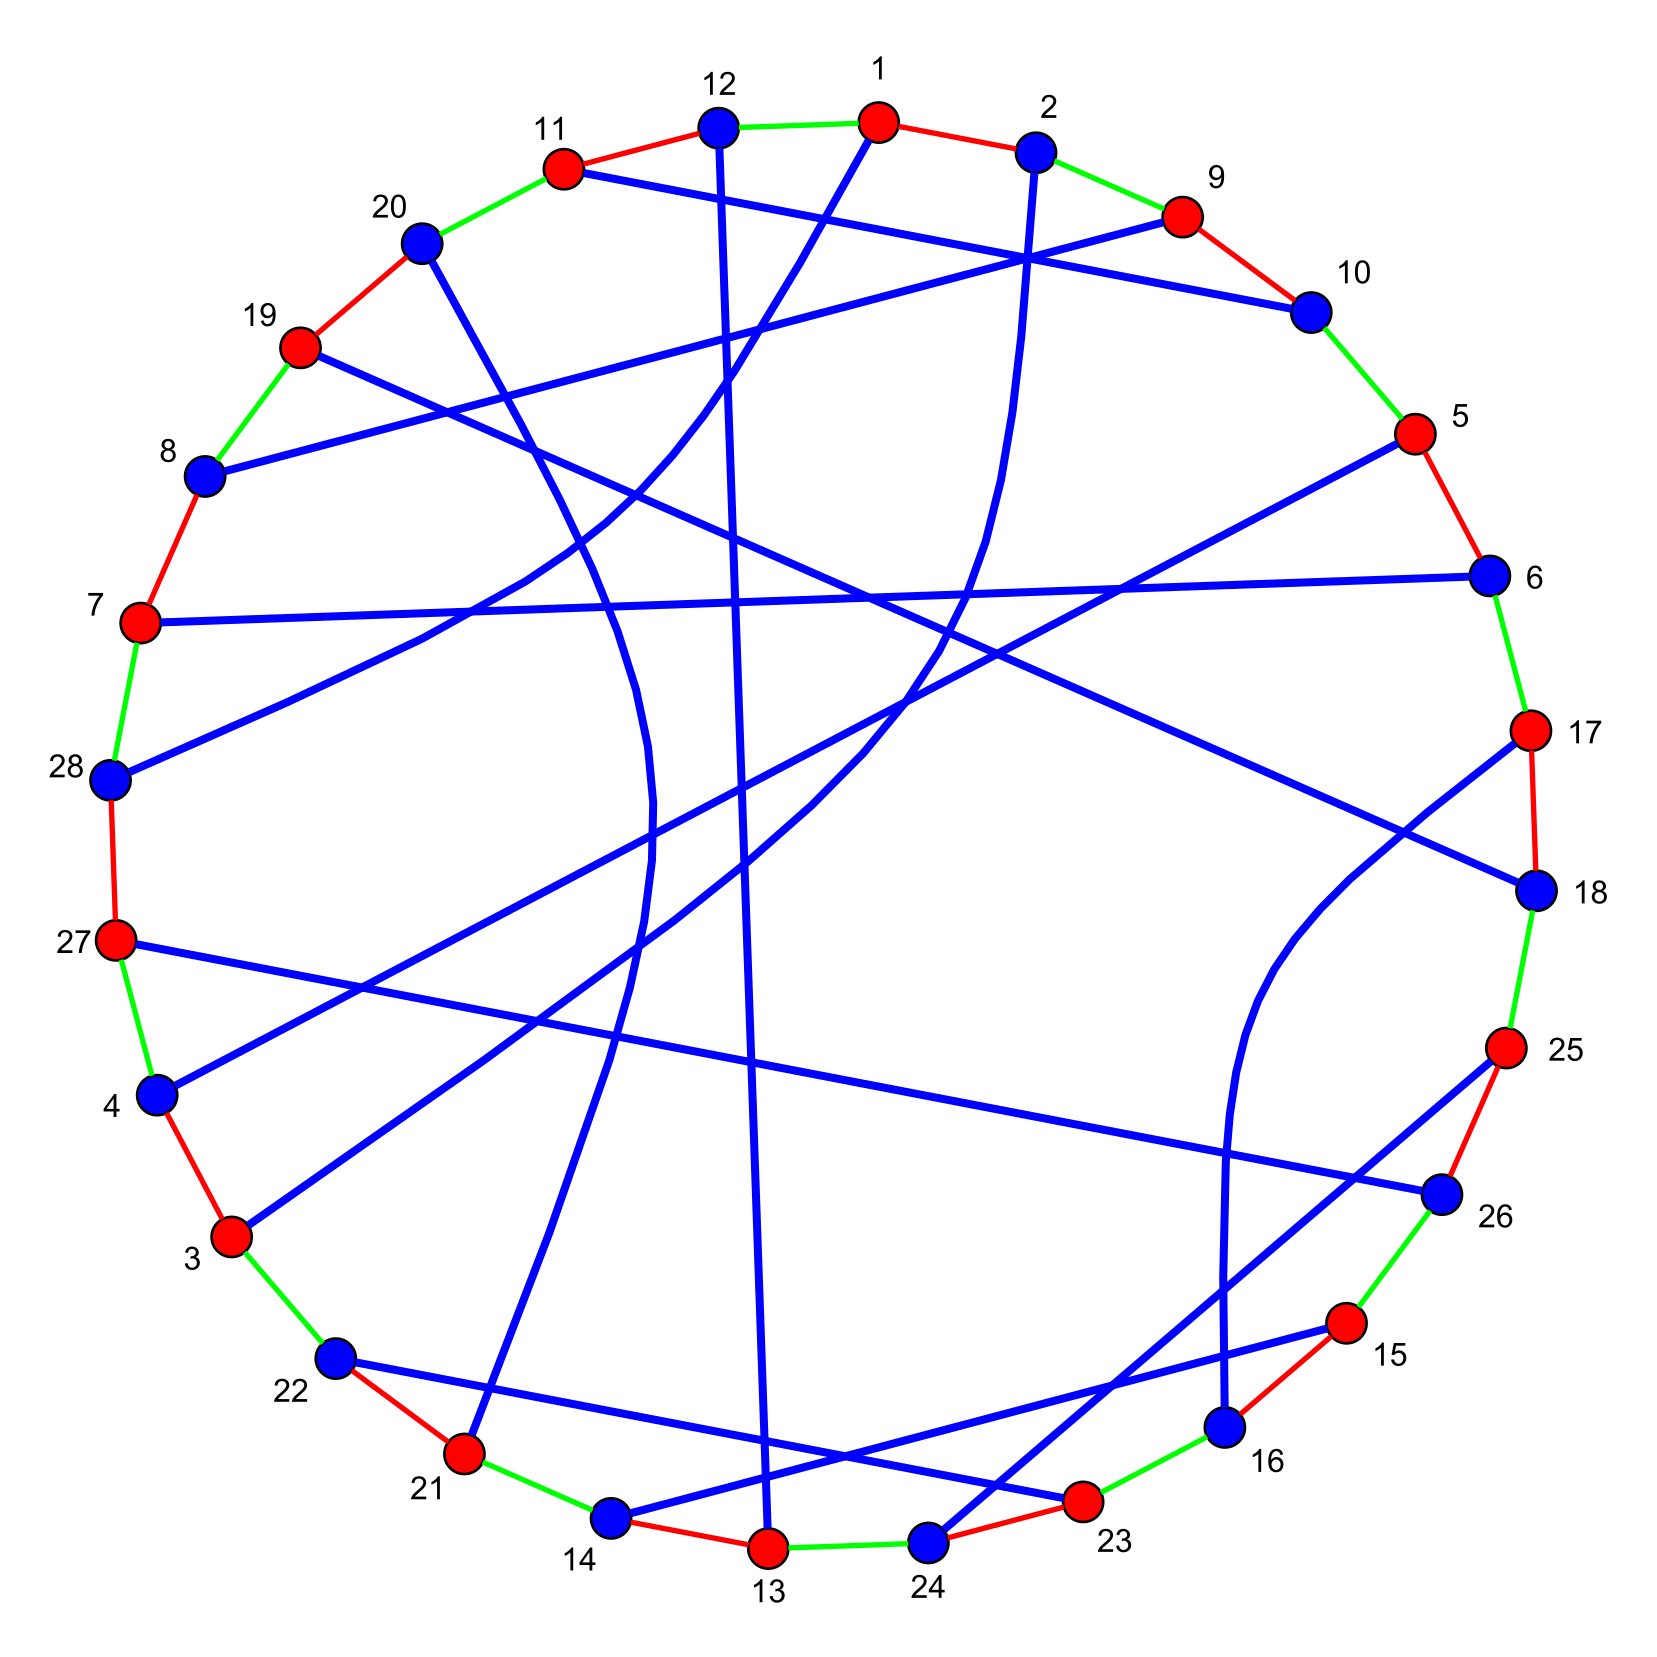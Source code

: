 <?xml version="1.0"?>
<!DOCTYPE ipe SYSTEM "ipe.dtd">
<ipe version="70000" creator="pdftoipe 2011/05/17">
<ipestyle>
<layout paper="596 842" frame="596 842" origin="0 0"/>
</ipestyle>
<!-- Page: 1 1 -->
<page>
<path fill="1 1 1" fillrule="wind">
1.11022e-015 719 m
595.998 719 l
595.998 123.002 l
1.11022e-015 123.002 l
1.11022e-015 719 l
h
</path>
<path fill="1 0 0" fillrule="wind">
323.37 675.07 m
323.37 671.082 320.135 667.849 316.149 667.849 c
312.162 667.849 308.927 671.082 308.927 675.07 c
308.927 679.059 312.162 682.292 316.149 682.292 c
320.135 682.292 323.37 679.059 323.37 675.07 c
h
</path>
<path fill="0 0 0" fillrule="wind">
317.237 690.608 m
316.235 690.608 l
316.235 697.077 l
315.975 696.846 315.657 696.613 315.263 696.377 c
314.868 696.142 314.512 695.969 314.204 695.858 c
314.204 696.836 l
314.762 697.107 315.253 697.43 315.686 697.807 c
316.11 698.183 316.408 698.551 316.591 698.912 c
317.237 698.912 l
317.237 690.608 l
h
</path>
<path stroke="0 0 0" pen="0.96284">
323.37 675.07 m
323.37 671.082 320.135 667.849 316.149 667.849 c
312.162 667.849 308.927 671.082 308.927 675.07 c
308.927 679.059 312.162 682.292 316.149 682.292 c
320.135 682.292 323.37 679.059 323.37 675.07 c
h
</path>
<path fill="0 0 1" fillrule="wind">
379.985 664.212 m
379.985 660.223 376.75 656.99 372.764 656.99 c
368.777 656.99 365.542 660.223 365.542 664.212 c
365.542 668.2 368.777 671.433 372.764 671.433 c
376.75 671.433 379.985 668.2 379.985 664.212 c
h
</path>
<path fill="0 0 0" fillrule="wind">
380.071 677.743 m
380.071 676.765 l
374.593 676.765 l
374.593 677.006 374.631 677.242 374.718 677.473 c
374.853 677.843 375.084 678.209 375.382 678.57 c
375.691 678.931 376.133 679.348 376.721 679.82 c
377.616 680.562 378.232 681.148 378.541 681.58 c
378.858 682.011 379.022 682.417 379.022 682.798 c
379.022 683.199 378.878 683.538 378.579 683.814 c
378.29 684.09 377.915 684.228 377.453 684.228 c
376.961 684.228 376.576 684.082 376.278 683.791 c
375.989 683.5 375.835 683.094 375.825 682.573 c
374.795 682.678 l
374.862 683.46 375.132 684.054 375.594 684.461 c
376.066 684.867 376.692 685.07 377.481 685.07 c
378.281 685.07 378.906 684.849 379.369 684.408 c
379.831 683.967 380.052 683.42 380.052 682.768 c
380.052 682.437 379.985 682.114 379.85 681.798 c
379.715 681.482 379.494 681.146 379.176 680.79 c
378.858 680.434 378.338 679.95 377.616 679.338 c
377.01 678.826 376.615 678.478 376.442 678.292 c
376.259 678.107 376.124 677.924 376.008 677.743 c
380.071 677.743 l
h
</path>
<path stroke="0 0 0" pen="0.96284">
379.985 664.212 m
379.985 660.223 376.75 656.99 372.764 656.99 c
368.777 656.99 365.542 660.223 365.542 664.212 c
365.542 668.2 368.777 671.433 372.764 671.433 c
376.75 671.433 379.985 668.2 379.985 664.212 c
h
</path>
<path fill="1 0 0" fillrule="wind">
90.4193 273.898 m
90.4193 269.912 87.1871 266.677 83.198 266.677 c
79.21 266.677 75.9767 269.912 75.9767 273.898 c
75.9767 277.894 79.21 281.12 83.198 281.12 c
87.1871 281.12 90.4193 277.894 90.4193 273.898 c
h
</path>
<path fill="0 0 0" fillrule="wind">
66.3262 264.328 m
67.3497 264.462 l
67.4604 263.885 67.6559 263.471 67.9361 263.22 c
68.2172 262.96 68.5581 262.835 68.9596 262.835 c
69.441 262.835 69.8473 262.999 70.1776 263.326 c
70.5088 263.663 70.6744 264.077 70.6744 264.568 c
70.6744 265.021 70.5213 265.406 70.2161 265.714 c
69.9099 266.022 69.5209 266.176 69.0501 266.176 c
68.8594 266.176 68.6187 266.138 68.3279 266.051 c
68.4483 266.956 l
68.5176 266.947 68.5735 266.937 68.6129 266.937 c
69.0443 266.937 69.4333 267.053 69.7789 267.284 c
70.1256 267.505 70.2979 267.852 70.2979 268.323 c
70.2979 268.699 70.1727 269.007 69.9224 269.248 c
69.6711 269.498 69.3457 269.623 68.9442 269.623 c
68.5532 269.623 68.2249 269.498 67.9592 269.248 c
67.6934 268.988 67.5249 268.622 67.4546 268.131 c
66.4321 268.314 l
66.5525 268.978 66.8327 269.508 67.2746 269.883 c
67.7156 270.259 68.2625 270.451 68.9143 270.451 c
69.3659 270.451 69.7818 270.345 70.1631 270.153 c
70.5444 269.96 70.8352 269.691 71.0354 269.363 c
71.2357 269.036 71.3368 268.68 71.3368 268.295 c
71.3368 267.948 71.2415 267.621 71.0509 267.322 c
70.8602 267.033 70.5791 266.793 70.2084 266.629 c
70.6898 266.513 71.0653 266.282 71.3368 265.926 c
71.6074 265.57 71.7422 265.117 71.7422 264.578 c
71.7422 263.856 71.4793 263.249 70.9526 262.749 c
70.426 262.238 69.7616 261.988 68.9596 261.988 c
68.2374 261.988 67.6357 262.209 67.1542 262.643 c
66.6728 263.086 66.3965 263.644 66.3262 264.328 c
h
</path>
<path stroke="0 0 0" pen="0.96284">
90.4193 273.898 m
90.4193 269.912 87.1871 266.677 83.198 266.677 c
79.21 266.677 75.9767 269.912 75.9767 273.898 c
75.9767 277.894 79.21 281.12 83.198 281.12 c
87.1871 281.12 90.4193 277.894 90.4193 273.898 c
h
</path>
<path fill="0 0 1" fillrule="wind">
63.6091 324.938 m
63.6091 320.952 60.3758 317.717 56.3878 317.717 c
52.3997 317.717 49.1665 320.952 49.1665 324.938 c
49.1665 328.925 52.3997 332.16 56.3878 332.16 c
60.3758 332.16 63.6091 328.925 63.6091 324.938 c
h
</path>
<path fill="0 0 0" fillrule="wind">
40.6944 317.091 m
40.6944 319.075 l
37.1146 319.075 l
37.1146 320.009 l
40.8899 325.362 l
41.7179 325.362 l
41.7179 320.009 l
42.831 320.009 l
42.831 319.075 l
41.7179 319.075 l
41.7179 317.091 l
40.6944 317.091 l
h
40.6944 320.009 m
40.6944 323.725 l
38.1073 320.009 l
40.6944 320.009 l
h
</path>
<path stroke="0 0 0" pen="0.96284">
63.6091 324.938 m
63.6091 320.952 60.3758 317.717 56.3878 317.717 c
52.3997 317.717 49.1665 320.952 49.1665 324.938 c
49.1665 328.925 52.3997 332.16 56.3878 332.16 c
60.3758 332.16 63.6091 328.925 63.6091 324.938 c
h
</path>
<path fill="1 0 0" fillrule="wind">
516.564 562.885 m
516.564 558.899 513.329 555.664 509.342 555.664 c
505.356 555.664 502.121 558.899 502.121 562.885 c
502.121 566.871 505.356 570.106 509.342 570.106 c
513.329 570.106 516.564 566.871 516.564 562.885 c
h
</path>
<path fill="0 0 0" fillrule="wind">
522.822 567.738 m
523.891 567.824 l
523.968 567.305 524.151 566.91 524.44 566.65 c
524.729 566.39 525.075 566.265 525.48 566.265 c
525.961 566.265 526.375 566.448 526.722 566.823 c
527.059 567.189 527.232 567.68 527.232 568.277 c
527.232 568.864 527.068 569.317 526.741 569.654 c
526.414 569.991 525.99 570.155 525.451 570.155 c
525.133 570.155 524.844 570.087 524.574 569.933 c
524.305 569.779 524.103 569.596 523.949 569.365 c
523.005 569.481 l
523.795 573.727 l
527.925 573.727 l
527.925 572.764 l
524.613 572.764 l
524.18 570.54 l
524.671 570.886 525.181 571.06 525.72 571.06 c
526.442 571.06 527.059 570.809 527.55 570.309 c
528.05 569.808 528.301 569.163 528.301 568.373 c
528.301 567.622 528.079 566.977 527.646 566.428 c
527.116 565.764 526.394 565.437 525.48 565.437 c
524.729 565.437 524.122 565.648 523.641 566.062 c
523.169 566.486 522.89 567.045 522.822 567.738 c
h
</path>
<path stroke="0 0 0" pen="0.96284">
516.564 562.885 m
516.564 558.899 513.329 555.664 509.342 555.664 c
505.356 555.664 502.121 558.899 502.121 562.885 c
502.121 566.871 505.356 570.106 509.342 570.106 c
513.329 570.106 516.564 566.871 516.564 562.885 c
h
</path>
<path fill="0 0 1" fillrule="wind">
543.369 511.855 m
543.369 507.868 540.144 504.633 536.148 504.633 c
532.162 504.633 528.927 507.868 528.927 511.855 c
528.927 515.841 532.162 519.076 536.148 519.076 c
540.144 519.076 543.369 515.841 543.369 511.855 c
h
</path>
<path fill="0 0 0" fillrule="wind">
554.894 513.559 m
553.893 513.482 l
553.797 513.886 553.672 514.175 553.517 514.358 c
553.229 514.647 552.892 514.791 552.487 514.791 c
552.169 514.791 551.881 514.705 551.63 514.522 c
551.322 514.281 551.072 513.934 550.889 513.491 c
550.706 513.039 550.6 512.413 550.59 511.585 c
550.831 511.961 551.13 512.23 551.486 512.413 c
551.842 512.596 552.218 512.683 552.612 512.683 c
553.286 512.683 553.854 512.432 554.336 511.932 c
554.808 511.431 555.048 510.786 555.048 510.006 c
555.048 509.486 554.933 509.005 554.711 508.552 c
554.48 508.109 554.172 507.763 553.787 507.531 c
553.392 507.3 552.949 507.175 552.458 507.175 c
551.611 507.175 550.918 507.493 550.388 508.109 c
549.849 508.735 549.589 509.756 549.589 511.181 c
549.589 512.789 549.878 513.944 550.475 514.666 c
550.985 515.302 551.678 515.619 552.555 515.619 c
553.2 515.619 553.739 515.436 554.153 515.07 c
554.567 514.705 554.817 514.194 554.894 513.559 c
h
550.764 509.987 m
550.764 509.64 550.831 509.303 550.976 508.995 c
551.12 508.677 551.332 508.427 551.592 508.263 c
551.861 508.09 552.141 508.003 552.449 508.003 c
552.863 508.003 553.229 508.177 553.546 508.523 c
553.854 508.87 554.009 509.342 554.009 509.929 c
554.009 510.507 553.854 510.95 553.546 511.287 c
553.248 511.614 552.863 511.778 552.401 511.778 c
551.938 511.778 551.553 511.614 551.236 511.287 c
550.918 510.95 550.764 510.526 550.764 509.987 c
h
</path>
<path stroke="0 0 0" pen="0.96284">
543.369 511.855 m
543.369 507.868 540.144 504.633 536.148 504.633 c
532.162 504.633 528.927 507.868 528.927 511.855 c
528.927 515.841 532.162 519.076 536.148 519.076 c
540.144 519.076 543.369 515.841 543.369 511.855 c
h
</path>
<path fill="1 0 0" fillrule="wind">
57.6741 494.889 m
57.6741 490.903 54.4409 487.668 50.4528 487.668 c
46.4647 487.668 43.2315 490.903 43.2315 494.889 c
43.2315 498.876 46.4647 502.111 50.4528 502.111 c
54.4409 502.111 57.6741 498.876 57.6741 494.889 c
h
</path>
<path fill="0 0 0" fillrule="wind">
31.5705 504.768 m
31.5705 505.741 l
36.9259 505.741 l
36.9259 504.941 l
36.405 504.383 35.886 503.642 35.3692 502.708 c
34.8527 501.783 34.454 500.83 34.1731 499.848 c
33.9625 499.155 33.8322 498.394 33.782 497.576 c
32.7289 497.576 l
32.7389 498.23 32.8668 499.01 33.1125 499.935 c
33.3583 500.859 33.7093 501.745 34.1656 502.602 c
34.622 503.449 35.1109 504.171 35.6328 504.768 c
31.5705 504.768 l
h
</path>
<path stroke="0 0 0" pen="0.96284">
57.6741 494.889 m
57.6741 490.903 54.4409 487.668 50.4528 487.668 c
46.4647 487.668 43.2315 490.903 43.2315 494.889 c
43.2315 498.876 46.4647 502.111 50.4528 502.111 c
54.4409 502.111 57.6741 498.876 57.6741 494.889 c
h
</path>
<path fill="0 0 1" fillrule="wind">
80.8593 547.672 m
80.8593 543.686 77.6261 540.451 73.638 540.451 c
69.6499 540.451 66.4167 543.686 66.4167 547.672 c
66.4167 551.658 69.6499 554.894 73.638 554.894 c
77.6261 554.894 80.8593 551.658 80.8593 547.672 c
h
</path>
<path fill="0 0 0" fillrule="wind">
59.2147 557.416 m
58.7939 557.57 58.48 557.801 58.2749 558.081 c
58.0689 558.369 57.9659 558.706 57.9659 559.101 c
57.9659 559.698 58.1844 560.208 58.6206 560.622 c
59.0568 561.027 59.6316 561.239 60.3431 561.239 c
61.0652 561.239 61.6468 561.027 62.0887 560.603 c
62.5297 560.18 62.7502 559.669 62.7502 559.072 c
62.7502 558.687 62.6501 558.36 62.4498 558.071 c
62.2486 557.792 61.9433 557.57 61.5322 557.416 c
62.0435 557.253 62.4296 556.983 62.6905 556.617 c
62.9505 556.242 63.0814 555.808 63.0814 555.288 c
63.0814 554.595 62.833 553.998 62.3362 553.517 c
61.8403 553.035 61.1808 552.795 60.3585 552.795 c
59.5459 552.795 58.8892 553.035 58.3876 553.517 c
57.8859 553.998 57.6356 554.605 57.6356 555.327 c
57.6356 555.866 57.7733 556.319 58.0487 556.675 c
58.325 557.041 58.713 557.281 59.2147 557.416 c
h
59.0048 559.14 m
59.0048 558.755 59.1319 558.427 59.388 558.177 c
59.6441 557.926 59.9724 557.801 60.373 557.801 c
60.7648 557.801 61.0855 557.926 61.3358 558.177 c
61.5871 558.418 61.7123 558.726 61.7123 559.082 c
61.7123 559.457 61.5823 559.766 61.3214 560.025 c
61.0604 560.276 60.7398 560.411 60.3585 560.411 c
59.9676 560.411 59.6441 560.285 59.388 560.035 c
59.1319 559.785 59.0048 559.486 59.0048 559.14 c
h
58.688 555.327 m
58.688 555.028 58.7563 554.749 58.8911 554.48 c
59.0269 554.21 59.2301 553.998 59.5006 553.844 c
59.7712 553.7 60.062 553.623 60.373 553.623 c
60.8544 553.623 61.253 553.777 61.5698 554.085 c
61.8856 554.403 62.0435 554.797 62.0435 555.279 c
62.0435 555.77 61.8827 556.174 61.5621 556.492 c
61.2405 556.819 60.8351 556.973 60.3431 556.973 c
59.8617 556.973 59.466 556.819 59.155 556.501 c
58.844 556.184 58.688 555.799 58.688 555.327 c
h
</path>
<path stroke="0 0 0" pen="0.96284">
80.8593 547.672 m
80.8593 543.686 77.6261 540.451 73.638 540.451 c
69.6499 540.451 66.4167 543.686 66.4167 547.672 c
66.4167 551.658 69.6499 554.894 73.638 554.894 c
77.6261 554.894 80.8593 551.658 80.8593 547.672 c
h
</path>
<path fill="1 0 0" fillrule="wind">
432.768 641.026 m
432.768 637.038 429.533 633.805 425.546 633.805 c
421.56 633.805 418.325 637.038 418.325 641.026 c
418.325 645.015 421.56 648.248 425.546 648.248 c
429.533 648.248 432.768 645.015 432.768 641.026 c
h
</path>
<path fill="0 0 0" fillrule="wind">
435.223 653.435 m
436.195 653.526 l
436.282 653.065 436.436 652.732 436.677 652.526 c
436.908 652.32 437.206 652.217 437.572 652.217 c
437.88 652.217 438.15 652.29 438.391 652.435 c
438.622 652.58 438.814 652.771 438.968 653.007 c
439.122 653.243 439.248 653.563 439.344 653.97 c
439.44 654.376 439.498 654.79 439.498 655.211 c
439.498 655.261 439.498 655.331 439.498 655.422 c
439.296 655.101 439.017 654.837 438.67 654.632 c
438.314 654.426 437.938 654.323 437.524 654.323 c
436.831 654.323 436.253 654.572 435.781 655.068 c
435.31 655.564 435.069 656.219 435.069 657.032 c
435.069 657.874 435.319 658.551 435.82 659.062 c
436.311 659.574 436.927 659.83 437.678 659.83 c
438.208 659.83 438.699 659.684 439.142 659.393 c
439.585 659.103 439.922 658.689 440.153 658.152 c
440.384 657.616 440.499 656.841 440.499 655.828 c
440.499 654.775 440.393 653.935 440.162 653.308 c
439.941 652.682 439.594 652.205 439.142 651.878 c
438.689 651.553 438.16 651.389 437.553 651.389 c
436.898 651.389 436.369 651.568 435.955 651.924 c
435.55 652.28 435.3 652.784 435.223 653.435 c
h
439.373 657.091 m
439.373 657.674 439.219 658.135 438.911 658.476 c
438.612 658.817 438.237 658.987 437.794 658.987 c
437.341 658.987 436.946 658.804 436.609 658.438 c
436.282 658.072 436.109 657.593 436.109 657.002 c
436.109 656.48 436.272 656.053 436.59 655.722 c
436.908 655.392 437.303 655.226 437.765 655.226 c
438.237 655.226 438.622 655.392 438.92 655.722 c
439.219 656.053 439.373 656.51 439.373 657.091 c
h
</path>
<path stroke="0 0 0" pen="0.96284">
432.768 641.026 m
432.768 637.038 429.533 633.805 425.546 633.805 c
421.56 633.805 418.325 637.038 418.325 641.026 c
418.325 645.015 421.56 648.248 425.546 648.248 c
429.533 648.248 432.768 645.015 432.768 641.026 c
h
</path>
<path fill="0 0 1" fillrule="wind">
479.071 606.678 m
479.071 602.69 475.836 599.457 471.849 599.457 c
467.863 599.457 464.628 602.69 464.628 606.678 c
464.628 610.666 467.863 613.899 471.849 613.899 c
475.836 613.899 479.071 610.666 479.071 606.678 c
h
</path>
<path fill="0 0 0" fillrule="wind">
484.973 617.214 m
483.972 617.214 l
483.972 623.684 l
483.721 623.453 483.394 623.22 482.999 622.984 c
482.604 622.748 482.248 622.575 481.94 622.465 c
481.94 623.443 l
482.498 623.714 482.989 624.037 483.423 624.413 c
483.846 624.789 484.145 625.158 484.328 625.519 c
484.973 625.519 l
484.973 617.214 l
h
487.582 621.291 m
487.582 622.274 487.678 623.064 487.881 623.661 c
488.083 624.258 488.381 624.717 488.776 625.037 c
489.171 625.358 489.672 625.519 490.278 625.519 c
490.711 625.519 491.106 625.428 491.443 625.248 c
491.78 625.067 492.059 624.809 492.271 624.473 c
492.493 624.137 492.666 623.729 492.791 623.247 c
492.907 622.766 492.964 622.113 492.964 621.291 c
492.964 620.319 492.868 619.536 492.676 618.945 c
492.483 618.352 492.185 617.894 491.79 617.568 c
491.395 617.242 490.885 617.079 490.278 617.079 c
489.479 617.079 488.853 617.365 488.391 617.936 c
487.852 618.618 487.582 619.737 487.582 621.291 c
h
488.622 621.291 m
488.622 619.937 488.776 619.035 489.103 618.583 c
489.421 618.132 489.816 617.907 490.278 617.907 c
490.75 617.907 491.135 618.132 491.453 618.583 c
491.771 619.035 491.925 619.937 491.925 621.291 c
491.925 622.655 491.771 623.56 491.453 624.007 c
491.135 624.453 490.74 624.676 490.259 624.676 c
489.797 624.676 489.431 624.481 489.142 624.09 c
488.795 623.588 488.622 622.655 488.622 621.291 c
h
</path>
<path stroke="0 0 0" pen="0.96284">
479.071 606.678 m
479.071 602.69 475.836 599.457 471.849 599.457 c
467.863 599.457 464.628 602.69 464.628 606.678 c
464.628 610.666 467.863 613.899 471.849 613.899 c
475.836 613.899 479.071 610.666 479.071 606.678 c
h
</path>
<path fill="1 0 0" fillrule="wind">
210.034 658.277 m
210.034 654.288 206.799 651.055 202.813 651.055 c
198.826 651.055 195.591 654.288 195.591 658.277 c
195.591 662.266 198.826 665.498 202.813 665.498 c
206.799 665.498 210.034 662.266 210.034 658.277 c
h
</path>
<path fill="0 0 0" fillrule="wind">
195.707 668.877 m
194.696 668.877 l
194.696 675.347 l
194.446 675.117 194.128 674.883 193.733 674.648 c
193.338 674.412 192.982 674.239 192.674 674.129 c
192.674 675.106 l
193.232 675.377 193.723 675.7 194.147 676.077 c
194.58 676.453 194.879 676.821 195.062 677.182 c
195.707 677.182 l
195.707 668.877 l
h
202.139 668.877 m
201.128 668.877 l
201.128 675.347 l
200.877 675.117 200.55 674.883 200.155 674.648 c
199.76 674.412 199.404 674.239 199.096 674.129 c
199.096 675.106 l
199.655 675.377 200.155 675.7 200.579 676.077 c
201.002 676.453 201.311 676.821 201.484 677.182 c
202.139 677.182 l
202.139 668.877 l
h
</path>
<path stroke="0 0 0" pen="0.96284">
210.034 658.277 m
210.034 654.288 206.799 651.055 202.813 651.055 c
198.826 651.055 195.591 654.288 195.591 658.277 c
195.591 662.266 198.826 665.498 202.813 665.498 c
206.799 665.498 210.034 662.266 210.034 658.277 c
h
</path>
<path fill="0 0 1" fillrule="wind">
265.753 673.059 m
265.753 669.071 262.518 665.838 258.532 665.838 c
254.546 665.838 251.311 669.071 251.311 673.059 c
251.311 677.047 254.546 680.28 258.532 680.28 c
262.518 680.28 265.753 677.047 265.753 673.059 c
h
</path>
<path fill="0 0 0" fillrule="wind">
256.414 685.047 m
255.403 685.047 l
255.403 691.517 l
255.153 691.286 254.825 691.053 254.43 690.817 c
254.036 690.581 253.679 690.408 253.371 690.298 c
253.371 691.276 l
253.93 691.547 254.43 691.87 254.854 692.246 c
255.278 692.622 255.586 692.991 255.769 693.352 c
256.414 693.352 l
256.414 685.047 l
h
264.357 686.025 m
264.357 685.047 l
258.879 685.047 l
258.879 685.288 258.917 685.524 259.004 685.755 c
259.139 686.126 259.36 686.492 259.668 686.853 c
259.976 687.214 260.419 687.63 261.007 688.102 c
261.902 688.844 262.518 689.43 262.826 689.862 c
263.144 690.293 263.308 690.699 263.308 691.08 c
263.308 691.481 263.154 691.82 262.865 692.096 c
262.576 692.372 262.201 692.509 261.738 692.509 c
261.247 692.509 260.853 692.364 260.564 692.073 c
260.275 691.782 260.121 691.376 260.111 690.855 c
259.081 690.96 l
259.148 691.742 259.418 692.336 259.88 692.743 c
260.352 693.149 260.978 693.352 261.767 693.352 c
262.557 693.352 263.192 693.131 263.654 692.69 c
264.107 692.249 264.338 691.702 264.338 691.05 c
264.338 690.719 264.271 690.396 264.136 690.08 c
264.001 689.764 263.78 689.428 263.462 689.072 c
263.144 688.716 262.624 688.232 261.902 687.62 c
261.296 687.109 260.901 686.76 260.727 686.574 c
260.545 686.389 260.41 686.206 260.294 686.025 c
264.357 686.025 l
h
</path>
<path stroke="0 0 0" pen="0.96284">
265.753 673.059 m
265.753 669.071 262.518 665.838 258.532 665.838 c
254.546 665.838 251.311 669.071 251.311 673.059 c
251.311 677.047 254.546 680.28 258.532 680.28 c
262.518 680.28 265.753 677.047 265.753 673.059 c
h
</path>
<path fill="1 0 0" fillrule="wind">
283.614 161.718 m
283.614 157.732 280.379 154.497 276.393 154.497 c
272.407 154.497 269.172 157.732 269.172 161.718 c
269.172 165.704 272.407 168.939 276.393 168.939 c
280.379 168.939 283.614 165.704 283.614 161.718 c
h
</path>
<path fill="0 0 0" fillrule="wind">
274.265 142.384 m
273.264 142.384 l
273.264 148.854 l
273.013 148.623 272.686 148.383 272.291 148.151 c
271.896 147.911 271.54 147.747 271.232 147.631 c
271.232 148.614 l
271.79 148.883 272.282 149.201 272.715 149.576 c
273.138 149.952 273.437 150.327 273.62 150.684 c
274.265 150.684 l
274.265 142.384 l
h
276.874 144.56 m
277.895 144.695 l
278.01 144.127 278.203 143.713 278.482 143.453 c
278.761 143.202 279.108 143.077 279.503 143.077 c
279.984 143.077 280.389 143.241 280.726 143.568 c
281.053 143.905 281.217 144.31 281.217 144.801 c
281.217 145.263 281.063 145.648 280.764 145.956 c
280.456 146.264 280.071 146.418 279.599 146.418 c
279.407 146.418 279.166 146.37 278.877 146.293 c
278.993 147.198 l
279.06 147.189 279.118 147.179 279.156 147.179 c
279.589 147.179 279.975 147.294 280.321 147.516 c
280.668 147.747 280.841 148.094 280.841 148.565 c
280.841 148.931 280.716 149.249 280.466 149.49 c
280.215 149.74 279.888 149.856 279.493 149.856 c
279.098 149.856 278.771 149.73 278.501 149.48 c
278.242 149.23 278.068 148.864 278.001 148.373 c
276.98 148.546 l
277.096 149.22 277.375 149.75 277.818 150.125 c
278.261 150.501 278.81 150.684 279.464 150.684 c
279.907 150.684 280.331 150.587 280.706 150.395 c
281.092 150.193 281.38 149.933 281.583 149.605 c
281.785 149.268 281.881 148.912 281.881 148.537 c
281.881 148.18 281.785 147.863 281.592 147.564 c
281.409 147.266 281.12 147.035 280.755 146.861 c
281.236 146.755 281.611 146.524 281.881 146.168 c
282.151 145.812 282.285 145.359 282.285 144.82 c
282.285 144.098 282.025 143.482 281.496 142.981 c
280.976 142.48 280.312 142.23 279.503 142.23 c
278.781 142.23 278.184 142.451 277.702 142.885 c
277.221 143.318 276.942 143.876 276.874 144.56 c
h
</path>
<path stroke="0 0 0" pen="0.96284">
283.614 161.718 m
283.614 157.732 280.379 154.497 276.393 154.497 c
272.407 154.497 269.172 157.732 269.172 161.718 c
269.172 165.704 272.407 168.939 276.393 168.939 c
280.379 168.939 283.614 165.704 283.614 161.718 c
h
</path>
<path fill="0 0 1" fillrule="wind">
226.999 172.579 m
226.999 168.593 223.764 165.357 219.778 165.357 c
215.782 165.357 212.557 168.593 212.557 172.579 c
212.557 176.565 215.782 179.8 219.778 179.8 c
223.764 179.8 226.999 176.565 226.999 172.579 c
h
</path>
<path fill="0 0 0" fillrule="wind">
206.154 153.823 m
205.143 153.823 l
205.143 160.283 l
204.892 160.062 204.565 159.821 204.17 159.59 c
203.775 159.349 203.419 159.176 203.111 159.07 c
203.111 160.042 l
203.67 160.322 204.17 160.639 204.594 161.015 c
205.018 161.39 205.326 161.766 205.509 162.122 c
206.154 162.122 l
206.154 153.823 l
h
212.008 153.823 m
212.008 155.806 l
208.426 155.806 l
208.426 156.74 l
212.2 162.093 l
213.028 162.093 l
213.028 156.74 l
214.145 156.74 l
214.145 155.806 l
213.028 155.806 l
213.028 153.823 l
212.008 153.823 l
h
212.008 156.74 m
212.008 160.457 l
209.418 156.74 l
212.008 156.74 l
h
</path>
<path stroke="0 0 0" pen="0.96284">
226.999 172.579 m
226.999 168.593 223.764 165.357 219.778 165.357 c
215.782 165.357 212.557 168.593 212.557 172.579 c
212.557 176.565 215.782 179.8 219.778 179.8 c
223.764 179.8 226.999 176.565 226.999 172.579 c
h
</path>
<path fill="1 0 0" fillrule="wind">
491.771 242.818 m
491.771 238.832 488.545 235.597 484.549 235.597 c
480.563 235.597 477.328 238.832 477.328 242.818 c
477.328 246.804 480.563 250.039 484.549 250.039 c
488.545 250.039 491.771 246.804 491.771 242.818 c
h
</path>
<path fill="0 0 0" fillrule="wind">
497.99 227.566 m
496.979 227.566 l
496.979 234.037 l
496.729 233.806 496.411 233.575 496.017 233.334 c
495.612 233.103 495.266 232.929 494.948 232.814 c
494.948 233.796 l
495.516 234.066 496.007 234.393 496.431 234.769 c
496.864 235.144 497.162 235.51 497.345 235.876 c
497.99 235.876 l
497.99 227.566 l
h
500.6 229.733 m
501.669 229.82 l
501.746 229.3 501.928 228.914 502.217 228.654 c
502.497 228.395 502.843 228.26 503.257 228.26 c
503.739 228.26 504.153 228.443 504.49 228.818 c
504.836 229.184 505 229.675 505 230.272 c
505 230.859 504.846 231.312 504.519 231.649 c
504.191 231.986 503.758 232.159 503.228 232.159 c
502.911 232.159 502.612 232.082 502.352 231.928 c
502.083 231.784 501.871 231.591 501.726 231.36 c
500.773 231.476 l
501.572 235.722 l
505.693 235.722 l
505.693 234.759 l
502.391 234.759 l
501.948 232.535 l
502.439 232.881 502.959 233.055 503.498 233.055 c
504.22 233.055 504.827 232.804 505.327 232.304 c
505.828 231.803 506.069 231.158 506.069 230.368 c
506.069 229.627 505.857 228.972 505.424 228.423 c
504.894 227.759 504.172 227.432 503.257 227.432 c
502.506 227.432 501.89 227.643 501.418 228.067 c
500.937 228.481 500.667 229.04 500.6 229.733 c
h
</path>
<path stroke="0 0 0" pen="0.96284">
491.771 242.818 m
491.771 238.832 488.545 235.597 484.549 235.597 c
480.563 235.597 477.328 238.832 477.328 242.818 c
477.328 246.804 480.563 250.039 484.549 250.039 c
488.545 250.039 491.771 246.804 491.771 242.818 c
h
</path>
<path fill="0 0 1" fillrule="wind">
447.981 205.325 m
447.981 201.339 444.755 198.104 440.759 198.104 c
436.773 198.104 433.538 201.339 433.538 205.325 c
433.538 209.311 436.773 212.546 440.759 212.546 c
444.755 212.546 447.981 209.311 447.981 205.325 c
h
</path>
<path fill="0 0 0" fillrule="wind">
453.825 189.313 m
452.814 189.313 l
452.814 195.783 l
452.564 195.552 452.236 195.321 451.842 195.08 c
451.447 194.849 451.091 194.676 450.782 194.56 c
450.782 195.542 l
451.341 195.812 451.842 196.139 452.265 196.515 c
452.689 196.89 452.997 197.256 453.17 197.613 c
453.825 197.613 l
453.825 189.313 l
h
461.691 195.552 m
460.68 195.485 l
460.594 195.879 460.469 196.168 460.305 196.351 c
460.026 196.64 459.689 196.794 459.284 196.794 c
458.967 196.794 458.678 196.698 458.427 196.515 c
458.119 196.274 457.869 195.937 457.686 195.485 c
457.493 195.042 457.397 194.406 457.388 193.588 c
457.628 193.954 457.927 194.233 458.283 194.416 c
458.639 194.589 459.015 194.685 459.4 194.685 c
460.074 194.685 460.652 194.435 461.123 193.934 c
461.605 193.434 461.845 192.789 461.845 192.009 c
461.845 191.489 461.73 190.998 461.499 190.555 c
461.277 190.112 460.969 189.765 460.575 189.534 c
460.189 189.294 459.746 189.178 459.255 189.178 c
458.398 189.178 457.705 189.486 457.176 190.112 c
456.646 190.728 456.377 191.758 456.377 193.183 c
456.377 194.782 456.675 195.947 457.272 196.669 c
457.782 197.304 458.476 197.613 459.342 197.613 c
459.997 197.613 460.526 197.43 460.95 197.064 c
461.364 196.698 461.614 196.197 461.691 195.552 c
h
457.551 191.99 m
457.551 191.643 457.628 191.306 457.773 190.988 c
457.917 190.67 458.119 190.43 458.389 190.256 c
458.658 190.093 458.938 190.006 459.236 190.006 c
459.66 190.006 460.026 190.179 460.334 190.526 c
460.652 190.873 460.806 191.335 460.806 191.932 c
460.806 192.5 460.652 192.952 460.343 193.28 c
460.035 193.617 459.66 193.78 459.198 193.78 c
458.735 193.78 458.341 193.617 458.033 193.28 c
457.715 192.952 457.551 192.519 457.551 191.99 c
h
</path>
<path stroke="0 0 0" pen="0.96284">
447.981 205.325 m
447.981 201.339 444.755 198.104 440.759 198.104 c
436.773 198.104 433.538 201.339 433.538 205.325 c
433.538 209.311 436.773 212.546 440.759 212.546 c
444.755 212.546 447.981 209.311 447.981 205.325 c
h
</path>
<path fill="1 0 0" fillrule="wind">
558.158 456.125 m
558.158 452.139 554.923 448.904 550.937 448.904 c
546.941 448.904 543.716 452.139 543.716 456.125 c
543.716 460.121 546.941 463.347 550.937 463.347 c
554.923 463.347 558.158 460.121 558.158 456.125 c
h
</path>
<path fill="0 0 0" fillrule="wind">
568.239 451.59 m
567.228 451.59 l
567.228 458.061 l
566.978 457.83 566.651 457.599 566.256 457.358 c
565.861 457.127 565.505 456.953 565.197 456.838 c
565.197 457.82 l
565.755 458.09 566.256 458.417 566.679 458.792 c
567.103 459.168 567.411 459.534 567.585 459.9 c
568.239 459.9 l
568.239 451.59 l
h
570.897 458.783 m
570.897 459.765 l
576.26 459.765 l
576.26 458.966 l
575.73 458.398 575.21 457.656 574.7 456.732 c
574.18 455.798 573.785 454.845 573.506 453.863 c
573.294 453.17 573.159 452.418 573.111 451.59 c
572.062 451.59 l
572.071 452.245 572.197 453.035 572.437 453.949 c
572.688 454.874 573.034 455.76 573.496 456.616 c
573.949 457.473 574.44 458.196 574.96 458.783 c
570.897 458.783 l
h
</path>
<path stroke="0 0 0" pen="0.96284">
558.158 456.125 m
558.158 452.139 554.923 448.904 550.937 448.904 c
546.941 448.904 543.716 452.139 543.716 456.125 c
543.716 460.121 546.941 463.347 550.937 463.347 c
554.923 463.347 558.158 460.121 558.158 456.125 c
h
</path>
<path fill="0 0 1" fillrule="wind">
560.171 398.519 m
560.171 394.533 556.936 391.297 552.949 391.297 c
548.954 391.297 545.728 394.533 545.728 398.519 c
545.728 402.505 548.954 405.74 552.949 405.74 c
556.936 405.74 560.171 402.505 560.171 398.519 c
h
</path>
<path fill="0 0 0" fillrule="wind">
570.252 393.974 m
569.241 393.974 l
569.241 400.444 l
568.99 400.213 568.663 399.982 568.268 399.751 c
567.873 399.51 567.517 399.337 567.209 399.231 c
567.209 400.204 l
567.767 400.473 568.268 400.801 568.692 401.176 c
569.115 401.552 569.424 401.918 569.597 402.283 c
570.252 402.283 l
570.252 393.974 l
h
574.421 398.461 m
573.997 398.625 573.679 398.846 573.477 399.125 c
573.275 399.414 573.169 399.751 573.169 400.146 c
573.169 400.743 573.381 401.253 573.824 401.667 c
574.257 402.072 574.835 402.283 575.547 402.283 c
576.269 402.283 576.847 402.072 577.29 401.648 c
577.733 401.224 577.954 400.714 577.954 400.117 c
577.954 399.732 577.848 399.405 577.646 399.125 c
577.454 398.846 577.146 398.625 576.732 398.461 c
577.242 398.297 577.627 398.037 577.887 397.662 c
578.157 397.296 578.282 396.853 578.282 396.343 c
578.282 395.64 578.031 395.043 577.54 394.561 c
577.04 394.08 576.385 393.839 575.557 393.839 c
574.748 393.839 574.093 394.08 573.593 394.561 c
573.082 395.043 572.832 395.649 572.832 396.372 c
572.832 396.911 572.976 397.363 573.246 397.72 c
573.525 398.085 573.91 398.326 574.421 398.461 c
h
574.209 400.194 m
574.209 399.799 574.334 399.482 574.584 399.231 c
574.844 398.981 575.172 398.856 575.576 398.856 c
575.961 398.856 576.289 398.971 576.539 399.222 c
576.789 399.462 576.914 399.77 576.914 400.127 c
576.914 400.502 576.78 400.81 576.52 401.07 c
576.26 401.33 575.942 401.455 575.557 401.455 c
575.172 401.455 574.844 401.33 574.584 401.08 c
574.334 400.83 574.209 400.531 574.209 400.194 c
h
573.891 396.372 m
573.891 396.083 573.959 395.794 574.093 395.524 c
574.228 395.255 574.43 395.043 574.7 394.898 c
574.97 394.744 575.268 394.667 575.576 394.667 c
576.058 394.667 576.452 394.821 576.77 395.139 c
577.088 395.447 577.242 395.842 577.242 396.323 c
577.242 396.814 577.088 397.219 576.76 397.546 c
576.443 397.864 576.038 398.028 575.547 398.028 c
575.066 398.028 574.671 397.864 574.353 397.546 c
574.045 397.238 573.891 396.843 573.891 396.372 c
h
</path>
<path stroke="0 0 0" pen="0.96284">
560.171 398.519 m
560.171 394.533 556.936 391.297 552.949 391.297 c
548.954 391.297 545.728 394.533 545.728 398.519 c
545.728 402.505 548.954 405.74 552.949 405.74 c
556.936 405.74 560.171 402.505 560.171 398.519 c
h
</path>
<path fill="1 0 0" fillrule="wind">
115.209 593.971 m
115.209 589.979 111.975 586.754 107.987 586.754 c
103.999 586.754 100.766 589.979 100.766 593.971 c
100.766 597.959 103.999 601.193 107.987 601.193 c
111.975 601.193 115.209 597.959 115.209 593.971 c
h
</path>
<path fill="0 0 0" fillrule="wind">
90.9922 601.834 m
89.9841 601.834 l
89.9841 608.302 l
89.7338 608.072 89.4103 607.838 89.0136 607.603 c
88.6179 607.367 88.2645 607.194 87.9535 607.084 c
87.9535 608.062 l
88.5148 608.333 89.0088 608.656 89.4353 609.032 c
89.8609 609.409 90.1652 609.777 90.3452 610.138 c
90.9922 610.138 l
90.9922 601.834 l
h
93.7469 603.744 m
94.7252 603.835 l
94.8051 603.373 94.963 603.039 95.1989 602.834 c
95.4348 602.628 95.7333 602.525 96.0943 602.525 c
96.4053 602.525 96.6778 602.598 96.9137 602.744 c
97.1496 602.889 97.3431 603.08 97.4933 603.316 c
97.6435 603.551 97.7687 603.872 97.8688 604.279 c
97.9699 604.684 98.02 605.098 98.02 605.52 c
98.02 605.57 98.02 605.64 98.02 605.73 c
97.8188 605.409 97.5434 605.146 97.192 604.94 c
96.8415 604.735 96.4602 604.632 96.0491 604.632 c
95.3568 604.632 94.7752 604.88 94.3034 605.376 c
93.8326 605.873 93.5967 606.528 93.5967 607.339 c
93.5967 608.182 93.8451 608.859 94.341 609.371 c
94.8378 609.882 95.4569 610.138 96.1993 610.138 c
96.7308 610.138 97.2199 609.992 97.6666 609.701 c
98.1124 609.411 98.4514 608.997 98.6815 608.46 c
98.9126 607.924 99.0281 607.149 99.0281 606.136 c
99.0281 605.084 98.9145 604.243 98.6892 603.616 c
98.4639 602.989 98.1221 602.513 97.6666 602.187 c
97.2103 601.861 96.6807 601.698 96.0789 601.698 c
95.4271 601.698 94.8956 601.876 94.4845 602.233 c
94.0733 602.588 93.8278 603.092 93.7469 603.744 c
h
97.8996 607.4 m
97.8996 607.982 97.7466 608.443 97.4404 608.784 c
97.1342 609.125 96.7606 609.296 96.3196 609.296 c
95.8681 609.296 95.4743 609.112 95.1392 608.746 c
94.8032 608.38 94.6347 607.902 94.6347 607.31 c
94.6347 606.788 94.7954 606.362 95.1161 606.031 c
95.4367 605.7 95.8286 605.534 96.2898 605.534 c
96.7606 605.534 97.1467 605.7 97.4481 606.031 c
97.7485 606.362 97.8996 606.819 97.8996 607.4 c
h
</path>
<path stroke="0 0 0" pen="0.96284">
115.209 593.971 m
115.209 589.979 111.975 586.754 107.987 586.754 c
103.999 586.754 100.766 589.979 100.766 593.971 c
100.766 597.959 103.999 601.193 107.987 601.193 c
111.975 601.193 115.209 597.959 115.209 593.971 c
h
</path>
<path fill="0 0 1" fillrule="wind">
158.994 631.466 m
158.994 627.478 155.768 624.245 151.772 624.245 c
147.786 624.245 144.551 627.478 144.551 631.466 c
144.551 635.454 147.786 638.688 151.772 638.688 c
155.768 638.688 158.994 635.454 158.994 631.466 c
h
</path>
<path fill="0 0 0" fillrule="wind">
139.438 641.855 m
139.438 640.877 l
133.97 640.877 l
133.97 641.118 134.008 641.354 134.085 641.584 c
134.23 641.955 134.451 642.321 134.759 642.682 c
135.058 643.043 135.51 643.459 136.088 643.931 c
136.993 644.674 137.599 645.26 137.917 645.691 c
138.235 646.123 138.389 646.529 138.389 646.91 c
138.389 647.311 138.245 647.65 137.956 647.925 c
137.667 648.201 137.282 648.339 136.829 648.339 c
136.338 648.339 135.943 648.194 135.655 647.903 c
135.356 647.612 135.212 647.206 135.202 646.684 c
134.162 646.79 l
134.23 647.572 134.499 648.166 134.971 648.572 c
135.433 648.978 136.059 649.182 136.858 649.182 c
137.648 649.182 138.273 648.961 138.736 648.519 c
139.198 648.078 139.429 647.531 139.429 646.879 c
139.429 646.549 139.361 646.226 139.227 645.909 c
139.092 645.593 138.861 645.257 138.543 644.902 c
138.235 644.546 137.715 644.061 136.993 643.45 c
136.377 642.939 135.982 642.59 135.809 642.404 c
135.635 642.218 135.491 642.035 135.385 641.855 c
139.438 641.855 l
h
140.526 644.954 m
140.526 645.937 140.632 646.726 140.825 647.323 c
141.027 647.92 141.326 648.38 141.72 648.7 c
142.125 649.021 142.616 649.182 143.222 649.182 c
143.665 649.182 144.05 649.091 144.387 648.911 c
144.724 648.73 145.004 648.472 145.225 648.136 c
145.447 647.8 145.61 647.392 145.735 646.91 c
145.851 646.429 145.918 645.776 145.918 644.954 c
145.918 643.981 145.812 643.198 145.62 642.607 c
145.427 642.015 145.129 641.557 144.734 641.23 c
144.339 640.905 143.829 640.741 143.222 640.741 c
142.433 640.741 141.797 641.027 141.345 641.599 c
140.796 642.281 140.526 643.4 140.526 644.954 c
h
141.566 644.954 m
141.566 643.6 141.73 642.698 142.048 642.246 c
142.366 641.795 142.76 641.569 143.222 641.569 c
143.694 641.569 144.089 641.795 144.397 642.246 c
144.715 642.698 144.879 643.6 144.879 644.954 c
144.879 646.318 144.715 647.223 144.397 647.67 c
144.089 648.116 143.685 648.339 143.203 648.339 c
142.741 648.339 142.375 648.144 142.096 647.753 c
141.74 647.251 141.566 646.318 141.566 644.954 c
h
</path>
<path stroke="0 0 0" pen="0.96284">
158.994 631.466 m
158.994 627.478 155.768 624.245 151.772 624.245 c
147.786 624.245 144.551 627.478 144.551 631.466 c
144.551 635.454 147.786 638.688 151.772 638.688 c
155.768 638.688 158.994 635.454 158.994 631.466 c
h
</path>
<path fill="1 0 0" fillrule="wind">
174.216 195.764 m
174.216 191.778 170.981 188.543 166.995 188.543 c
163.009 188.543 159.774 191.778 159.774 195.764 c
159.774 199.75 163.009 202.985 166.995 202.985 c
170.981 202.985 174.216 199.75 174.216 195.764 c
h
</path>
<path fill="0 0 0" fillrule="wind">
153.246 180.435 m
153.246 179.453 l
147.767 179.453 l
147.767 179.694 147.806 179.925 147.892 180.156 c
148.027 180.532 148.258 180.898 148.557 181.254 c
148.865 181.62 149.308 182.034 149.895 182.506 c
150.79 183.247 151.407 183.834 151.715 184.268 c
152.032 184.701 152.196 185.105 152.196 185.49 c
152.196 185.885 152.052 186.222 151.753 186.501 c
151.464 186.781 151.089 186.915 150.627 186.915 c
150.136 186.915 149.741 186.771 149.452 186.482 c
149.163 186.184 149.009 185.779 148.999 185.259 c
147.969 185.365 l
148.037 186.145 148.306 186.742 148.768 187.146 c
149.24 187.551 149.866 187.753 150.656 187.753 c
151.455 187.753 152.081 187.541 152.543 187.098 c
153.005 186.655 153.226 186.107 153.226 185.452 c
153.226 185.124 153.159 184.797 153.024 184.489 c
152.889 184.171 152.668 183.834 152.35 183.478 c
152.032 183.122 151.513 182.64 150.79 182.024 c
150.184 181.514 149.789 181.167 149.616 180.984 c
149.433 180.792 149.298 180.609 149.182 180.435 c
153.246 180.435 l
h
158.156 179.453 m
157.145 179.453 l
157.145 185.924 l
156.895 185.693 156.567 185.461 156.173 185.221 c
155.778 184.99 155.422 184.816 155.114 184.701 c
155.114 185.683 l
155.672 185.953 156.173 186.28 156.596 186.655 c
157.02 187.031 157.328 187.397 157.501 187.753 c
158.156 187.753 l
158.156 179.453 l
h
</path>
<path stroke="0 0 0" pen="0.96284">
174.216 195.764 m
174.216 191.778 170.981 188.543 166.995 188.543 c
163.009 188.543 159.774 191.778 159.774 195.764 c
159.774 199.75 163.009 202.985 166.995 202.985 c
170.981 202.985 174.216 199.75 174.216 195.764 c
h
</path>
<path fill="0 0 1" fillrule="wind">
127.913 230.108 m
127.913 226.122 124.678 222.887 120.693 222.887 c
116.705 222.887 113.472 226.122 113.472 230.108 c
113.472 234.104 116.705 237.33 120.693 237.33 c
124.678 237.33 127.913 234.104 127.913 230.108 c
h
</path>
<path fill="0 0 0" fillrule="wind">
103.948 215.531 m
103.948 214.549 l
98.4725 214.549 l
98.4725 214.79 98.513 215.03 98.5929 215.261 c
98.7335 215.627 98.9568 215.993 99.2621 216.359 c
99.5682 216.715 100.012 217.139 100.594 217.611 c
101.497 218.352 102.105 218.939 102.421 219.363 c
102.738 219.796 102.896 220.201 102.896 220.586 c
102.896 220.99 102.75 221.327 102.46 221.597 c
102.168 221.876 101.792 222.011 101.331 222.011 c
100.839 222.011 100.448 221.866 100.158 221.578 c
99.8667 221.289 99.7165 220.884 99.7059 220.364 c
98.668 220.461 l
98.7383 221.25 99.0069 221.838 99.4729 222.252 c
99.9389 222.656 100.569 222.858 101.361 222.858 c
102.153 222.858 102.78 222.637 103.241 222.194 c
103.703 221.751 103.934 221.212 103.934 220.557 c
103.934 220.22 103.865 219.902 103.731 219.585 c
103.595 219.267 103.37 218.93 103.054 218.574 c
102.738 218.217 102.219 217.736 101.497 217.129 c
100.884 216.609 100.491 216.263 100.315 216.08 c
100.14 215.897 99.9967 215.714 99.8869 215.531 c
103.948 215.531 l
h
110.374 215.531 m
110.374 214.549 l
104.899 214.549 l
104.899 214.79 104.938 215.03 105.019 215.261 c
105.159 215.627 105.382 215.993 105.688 216.359 c
105.994 216.715 106.438 217.139 107.02 217.611 c
107.922 218.352 108.531 218.939 108.847 219.363 c
109.163 219.796 109.321 220.201 109.321 220.586 c
109.321 220.99 109.175 221.327 108.885 221.597 c
108.594 221.876 108.218 222.011 107.756 222.011 c
107.265 222.011 106.874 221.866 106.583 221.578 c
106.293 221.289 106.142 220.884 106.132 220.364 c
105.094 220.461 l
105.164 221.25 105.432 221.838 105.899 222.252 c
106.365 222.656 106.995 222.858 107.787 222.858 c
108.579 222.858 109.206 222.637 109.667 222.194 c
110.129 221.751 110.36 221.212 110.36 220.557 c
110.36 220.22 110.291 219.902 110.157 219.585 c
110.021 219.267 109.796 218.93 109.48 218.574 c
109.163 218.217 108.644 217.736 107.922 217.129 c
107.31 216.609 106.917 216.263 106.741 216.08 c
106.566 215.897 106.423 215.714 106.312 215.531 c
110.374 215.531 l
h
</path>
<path stroke="0 0 0" pen="0.96284">
127.913 230.108 m
127.913 226.122 124.678 222.887 120.693 222.887 c
116.705 222.887 113.472 226.122 113.472 230.108 c
113.472 234.104 116.705 237.33 120.693 237.33 c
124.678 237.33 127.913 234.104 127.913 230.108 c
h
</path>
<path fill="1 0 0" fillrule="wind">
396.95 178.51 m
396.95 174.524 393.715 171.288 389.729 171.288 c
385.743 171.288 382.507 174.524 382.507 178.51 c
382.507 182.506 385.743 185.731 389.729 185.731 c
393.715 185.731 396.95 182.506 396.95 178.51 c
h
</path>
<path fill="0 0 0" fillrule="wind">
400.522 161.496 m
400.522 160.524 l
395.044 160.524 l
395.044 160.765 395.082 160.996 395.169 161.227 c
395.304 161.602 395.525 161.968 395.833 162.324 c
396.141 162.69 396.584 163.104 397.172 163.576 c
398.067 164.318 398.683 164.905 398.991 165.338 c
399.309 165.771 399.473 166.176 399.473 166.551 c
399.473 166.956 399.319 167.293 399.03 167.572 c
398.741 167.851 398.365 167.986 397.903 167.986 c
397.412 167.986 397.017 167.841 396.729 167.553 c
396.44 167.254 396.286 166.85 396.276 166.33 c
395.246 166.436 l
395.313 167.216 395.583 167.813 396.045 168.217 c
396.517 168.621 397.143 168.824 397.932 168.824 c
398.731 168.824 399.357 168.602 399.819 168.169 c
400.272 167.726 400.503 167.177 400.503 166.522 c
400.503 166.195 400.436 165.868 400.301 165.56 c
400.166 165.242 399.944 164.905 399.627 164.549 c
399.309 164.192 398.789 163.711 398.067 163.095 c
397.46 162.584 397.066 162.238 396.892 162.055 c
396.709 161.862 396.575 161.679 396.459 161.496 c
400.522 161.496 l
h
401.61 162.7 m
402.631 162.844 l
402.737 162.267 402.939 161.853 403.218 161.602 c
403.497 161.342 403.834 161.217 404.239 161.217 c
404.72 161.217 405.125 161.381 405.462 161.708 c
405.789 162.045 405.953 162.45 405.953 162.941 c
405.953 163.403 405.799 163.788 405.5 164.096 c
405.192 164.404 404.797 164.558 404.325 164.558 c
404.142 164.558 403.902 164.51 403.603 164.433 c
403.728 165.338 l
403.796 165.328 403.854 165.319 403.892 165.319 c
404.325 165.319 404.711 165.434 405.057 165.665 c
405.404 165.887 405.577 166.234 405.577 166.705 c
405.577 167.081 405.452 167.389 405.202 167.63 c
404.951 167.88 404.624 167.996 404.229 167.996 c
403.834 167.996 403.507 167.87 403.237 167.62 c
402.977 167.37 402.804 167.004 402.737 166.513 c
401.716 166.696 l
401.832 167.36 402.111 167.89 402.554 168.265 c
402.997 168.641 403.546 168.824 404.191 168.824 c
404.643 168.824 405.067 168.727 405.442 168.535 c
405.827 168.342 406.116 168.073 406.318 167.745 c
406.521 167.418 406.617 167.062 406.617 166.676 c
406.617 166.33 406.521 166.002 406.328 165.704 c
406.136 165.406 405.856 165.174 405.49 165.011 c
405.972 164.895 406.347 164.664 406.617 164.308 c
406.887 163.952 407.021 163.499 407.021 162.96 c
407.021 162.238 406.761 161.622 406.232 161.121 c
405.702 160.62 405.038 160.37 404.239 160.37 c
403.517 160.37 402.92 160.591 402.438 161.025 c
401.957 161.467 401.678 162.026 401.61 162.7 c
h
</path>
<path stroke="0 0 0" pen="0.96284">
396.95 178.51 m
396.95 174.524 393.715 171.288 389.729 171.288 c
385.743 171.288 382.507 174.524 382.507 178.51 c
382.507 182.506 385.743 185.731 389.729 185.731 c
393.715 185.731 396.95 182.506 396.95 178.51 c
h
</path>
<path fill="0 0 1" fillrule="wind">
341.23 163.73 m
341.23 159.744 337.995 156.509 334.009 156.509 c
330.013 156.509 326.788 159.744 326.788 163.73 c
326.788 167.716 330.013 170.951 334.009 170.951 c
337.995 170.951 341.23 167.716 341.23 163.73 c
h
</path>
<path fill="0 0 0" fillrule="wind">
333.403 144.936 m
333.403 143.963 l
327.924 143.963 l
327.924 144.204 327.963 144.435 328.049 144.666 c
328.184 145.041 328.405 145.407 328.714 145.764 c
329.022 146.129 329.465 146.543 330.042 147.015 c
330.947 147.757 331.554 148.344 331.872 148.777 c
332.189 149.201 332.353 149.615 332.353 149.99 c
332.353 150.395 332.199 150.732 331.91 151.011 c
331.621 151.281 331.246 151.425 330.784 151.425 c
330.293 151.425 329.898 151.271 329.609 150.982 c
329.32 150.693 329.166 150.289 329.156 149.769 c
328.117 149.875 l
328.194 150.655 328.463 151.252 328.925 151.656 c
329.388 152.061 330.023 152.263 330.813 152.263 c
331.602 152.263 332.238 152.041 332.69 151.598 c
333.152 151.165 333.383 150.616 333.383 149.962 c
333.383 149.634 333.316 149.307 333.181 148.989 c
333.046 148.671 332.825 148.344 332.507 147.988 c
332.189 147.631 331.669 147.14 330.947 146.534 c
330.341 146.024 329.946 145.667 329.773 145.484 c
329.59 145.301 329.445 145.118 329.339 144.936 c
333.403 144.936 l
h
337.735 143.963 m
337.735 145.947 l
334.154 145.947 l
334.154 146.88 l
337.928 152.234 l
338.756 152.234 l
338.756 146.88 l
339.873 146.88 l
339.873 145.947 l
338.756 145.947 l
338.756 143.963 l
337.735 143.963 l
h
337.735 146.88 m
337.735 150.597 l
335.145 146.88 l
337.735 146.88 l
h
</path>
<path stroke="0 0 0" pen="0.96284">
341.23 163.73 m
341.23 159.744 337.995 156.509 334.009 156.509 c
330.013 156.509 326.788 159.744 326.788 163.73 c
326.788 167.716 330.013 170.951 334.009 170.951 c
337.995 170.951 341.23 167.716 341.23 163.73 c
h
</path>
<path fill="1 0 0" fillrule="wind">
549.31 341.894 m
549.31 337.908 546.075 334.673 542.089 334.673 c
538.102 334.673 534.867 337.908 534.867 341.894 c
534.867 345.89 538.102 349.115 542.089 349.115 c
546.075 349.115 549.31 345.89 549.31 341.894 c
h
</path>
<path fill="0 0 0" fillrule="wind">
563.001 338.341 m
563.001 337.359 l
557.533 337.359 l
557.533 337.6 557.571 337.841 557.648 338.072 c
557.792 338.437 558.014 338.803 558.322 339.169 c
558.63 339.525 559.073 339.94 559.651 340.411 c
560.556 341.153 561.162 341.74 561.48 342.173 c
561.798 342.607 561.952 343.011 561.952 343.396 c
561.952 343.791 561.808 344.128 561.519 344.407 c
561.23 344.686 560.854 344.821 560.392 344.821 c
559.901 344.821 559.506 344.677 559.217 344.388 c
558.929 344.099 558.775 343.685 558.765 343.165 c
557.725 343.271 l
557.792 344.051 558.062 344.648 558.534 345.052 c
558.996 345.457 559.622 345.668 560.421 345.668 c
561.211 345.668 561.836 345.447 562.299 345.004 c
562.761 344.561 562.992 344.012 562.992 343.367 c
562.992 343.03 562.924 342.712 562.79 342.395 c
562.655 342.077 562.424 341.74 562.116 341.384 c
561.798 341.028 561.278 340.546 560.556 339.93 c
559.94 339.42 559.545 339.073 559.372 338.89 c
559.198 338.697 559.054 338.515 558.948 338.341 c
563.001 338.341 l
h
564.089 339.525 m
565.158 339.612 l
565.235 339.092 565.418 338.707 565.707 338.447 c
565.996 338.187 566.342 338.052 566.757 338.052 c
567.238 338.052 567.642 338.235 567.989 338.611 c
568.326 338.977 568.499 339.468 568.499 340.065 c
568.499 340.652 568.336 341.105 568.008 341.442 c
567.681 341.779 567.257 341.952 566.728 341.952 c
566.4 341.952 566.111 341.875 565.842 341.721 c
565.582 341.576 565.37 341.384 565.216 341.153 c
564.272 341.268 l
565.072 345.514 l
569.192 345.514 l
569.192 344.552 l
565.88 344.552 l
565.447 342.327 l
565.938 342.674 566.448 342.847 566.997 342.847 c
567.719 342.847 568.326 342.597 568.827 342.096 c
569.318 341.596 569.568 340.951 569.568 340.161 c
569.568 339.42 569.356 338.765 568.923 338.216 c
568.393 337.552 567.671 337.224 566.757 337.224 c
566.005 337.224 565.389 337.436 564.908 337.86 c
564.436 338.274 564.157 338.832 564.089 339.525 c
h
</path>
<path stroke="0 0 0" pen="0.96284">
549.31 341.894 m
549.31 337.908 546.075 334.673 542.089 334.673 c
538.102 334.673 534.867 337.908 534.867 341.894 c
534.867 345.89 538.102 349.115 542.089 349.115 c
546.075 349.115 549.31 345.89 549.31 341.894 c
h
</path>
<path fill="0 0 1" fillrule="wind">
526.125 289.121 m
526.125 285.125 522.89 281.9 518.903 281.9 c
514.917 281.9 511.682 285.125 511.682 289.121 c
511.682 293.107 514.917 296.342 518.903 296.342 c
522.89 296.342 526.125 293.107 526.125 289.121 c
h
</path>
<path fill="0 0 0" fillrule="wind">
537.727 278.337 m
537.727 277.355 l
532.248 277.355 l
532.248 277.596 532.287 277.836 532.364 278.067 c
532.508 278.433 532.73 278.799 533.038 279.165 c
533.346 279.521 533.789 279.935 534.367 280.407 c
535.272 281.158 535.878 281.736 536.196 282.169 c
536.514 282.602 536.668 283.007 536.668 283.392 c
536.668 283.787 536.523 284.133 536.234 284.403 c
535.946 284.682 535.57 284.817 535.108 284.817 c
534.617 284.817 534.222 284.673 533.933 284.384 c
533.644 284.095 533.49 283.69 533.481 283.161 c
532.441 283.267 l
532.508 284.056 532.778 284.644 533.25 285.048 c
533.712 285.462 534.338 285.664 535.137 285.664 c
535.926 285.664 536.552 285.443 537.014 285 c
537.477 284.557 537.708 284.008 537.708 283.363 c
537.708 283.026 537.64 282.708 537.505 282.391 c
537.371 282.073 537.14 281.736 536.831 281.38 c
536.514 281.023 535.994 280.542 535.272 279.926 c
534.655 279.415 534.261 279.069 534.087 278.886 c
533.914 278.703 533.77 278.52 533.664 278.337 c
537.727 278.337 l
h
544.072 283.604 m
543.061 283.527 l
542.974 283.931 542.849 284.22 542.686 284.393 c
542.406 284.692 542.069 284.836 541.665 284.836 c
541.347 284.836 541.058 284.74 540.808 284.567 c
540.5 284.326 540.25 283.979 540.067 283.536 c
539.874 283.084 539.778 282.448 539.768 281.63 c
540.009 282.005 540.307 282.275 540.664 282.458 c
541.02 282.641 541.395 282.728 541.79 282.728 c
542.454 282.728 543.032 282.477 543.504 281.977 c
543.985 281.476 544.226 280.831 544.226 280.051 c
544.226 279.531 544.111 279.04 543.889 278.597 c
543.658 278.154 543.35 277.807 542.955 277.576 c
542.57 277.336 542.127 277.22 541.636 277.22 c
540.779 277.22 540.095 277.528 539.556 278.154 c
539.027 278.78 538.767 279.801 538.767 281.226 c
538.767 282.824 539.056 283.989 539.653 284.711 c
540.163 285.346 540.856 285.664 541.723 285.664 c
542.377 285.664 542.917 285.481 543.331 285.115 c
543.745 284.75 543.995 284.239 544.072 283.604 c
h
539.932 280.032 m
539.932 279.685 540.009 279.348 540.153 279.03 c
540.298 278.722 540.509 278.472 540.769 278.308 c
541.039 278.135 541.318 278.048 541.617 278.048 c
542.04 278.048 542.406 278.221 542.714 278.568 c
543.032 278.915 543.186 279.387 543.186 279.974 c
543.186 280.542 543.032 280.994 542.724 281.331 c
542.416 281.659 542.04 281.822 541.578 281.822 c
541.116 281.822 540.721 281.659 540.413 281.331 c
540.095 280.994 539.932 280.571 539.932 280.032 c
h
</path>
<path stroke="0 0 0" pen="0.96284">
526.125 289.121 m
526.125 285.125 522.89 281.9 518.903 281.9 c
514.917 281.9 511.682 285.125 511.682 289.121 c
511.682 293.107 514.917 296.342 518.903 296.342 c
522.89 296.342 526.125 293.107 526.125 289.121 c
h
</path>
<path fill="1 0 0" fillrule="wind">
48.8275 380.658 m
48.8275 376.672 45.5943 373.437 41.6062 373.437 c
37.6182 373.437 34.3848 376.672 34.3848 380.658 c
34.3848 384.644 37.6182 387.879 41.6062 387.879 c
45.5943 387.879 48.8275 384.644 48.8275 380.658 c
h
</path>
<path fill="0 0 0" fillrule="wind">
25.8615 377.096 m
25.8615 376.123 l
20.3853 376.123 l
20.3853 376.364 20.4255 376.595 20.5057 376.826 c
20.6461 377.201 20.8693 377.567 21.1752 377.924 c
21.4811 378.289 21.9249 378.703 22.5066 379.175 c
23.4092 379.917 24.0186 380.504 24.3345 380.937 c
24.6504 381.371 24.8084 381.775 24.8084 382.15 c
24.8084 382.555 24.663 382.892 24.3721 383.171 c
24.0813 383.441 23.7051 383.585 23.2438 383.585 c
22.7523 383.585 22.3612 383.441 22.0703 383.142 c
21.7794 382.853 21.629 382.449 21.619 381.929 c
20.5809 382.035 l
20.6512 382.815 20.9194 383.412 21.3858 383.816 c
21.8522 384.221 22.4815 384.423 23.2739 384.423 c
24.0662 384.423 24.6931 384.201 25.1544 383.768 c
25.6158 383.325 25.8465 382.776 25.8465 382.122 c
25.8465 381.794 25.7788 381.467 25.6434 381.149 c
25.508 380.841 25.2823 380.504 24.9663 380.148 c
24.6504 379.791 24.1314 379.31 23.4092 378.694 c
22.7975 378.184 22.4038 377.837 22.2283 377.644 c
22.0528 377.461 21.9098 377.278 21.7996 377.096 c
25.8615 377.096 l
h
27.0068 383.315 m
27.0068 384.288 l
32.3626 384.288 l
32.3626 383.489 l
31.841 382.93 31.322 382.189 30.8055 381.255 c
30.2889 380.331 29.8903 379.377 29.6094 378.395 c
29.3988 377.702 29.2684 376.941 29.2182 376.123 c
28.1652 376.123 l
28.1752 376.768 28.3031 377.558 28.5488 378.482 c
28.7945 379.406 29.1456 380.292 29.6019 381.149 c
30.0582 381.996 30.5473 382.719 31.0687 383.315 c
27.0068 383.315 l
h
</path>
<path stroke="0 0 0" pen="0.96284">
48.8275 380.658 m
48.8275 376.672 45.5943 373.437 41.6062 373.437 c
37.6182 373.437 34.3848 376.672 34.3848 380.658 c
34.3848 384.644 37.6182 387.879 41.6062 387.879 c
45.5943 387.879 48.8275 384.644 48.8275 380.658 c
h
</path>
<path fill="0 0 1" fillrule="wind">
46.8152 438.274 m
46.8152 434.288 43.582 431.053 39.5939 431.053 c
35.6059 431.053 32.3729 434.288 32.3729 438.274 c
32.3729 442.261 35.6059 445.496 39.5939 445.496 c
43.582 445.496 46.8152 442.261 46.8152 438.274 c
h
</path>
<path fill="0 0 0" fillrule="wind">
23.1008 440.344 m
23.1008 439.372 l
17.6247 439.372 l
17.6247 439.613 17.6648 439.844 17.745 440.075 c
17.8854 440.45 18.1086 440.816 18.4145 441.173 c
18.7204 441.538 19.1643 441.952 19.7459 442.424 c
20.6486 443.166 21.258 443.753 21.5739 444.186 c
21.8898 444.61 22.0478 445.024 22.0478 445.399 c
22.0478 445.804 21.9023 446.141 21.6114 446.42 c
21.3206 446.69 20.9445 446.834 20.4832 446.834 c
19.9916 446.834 19.6005 446.69 19.3097 446.391 c
19.0188 446.102 18.8684 445.698 18.8584 445.178 c
17.8202 445.284 l
17.8905 446.064 18.1588 446.661 18.6252 447.065 c
19.0916 447.469 19.7209 447.672 20.5132 447.672 c
21.3055 447.672 21.9324 447.45 22.3937 447.007 c
22.8551 446.574 23.0858 446.025 23.0858 445.371 c
23.0858 445.043 23.0181 444.716 22.8828 444.398 c
22.7473 444.08 22.5217 443.753 22.2057 443.397 c
21.8898 443.04 21.3707 442.549 20.6486 441.943 c
20.0368 441.432 19.6432 441.076 19.4677 440.893 c
19.2921 440.71 19.1492 440.527 19.0389 440.344 c
23.1008 440.344 l
h
25.7505 443.849 m
25.3293 444.013 25.0158 444.234 24.8103 444.523 c
24.6047 444.802 24.5019 445.149 24.5019 445.534 c
24.5019 446.141 24.7201 446.641 25.1563 447.055 c
25.5926 447.469 26.1668 447.672 26.8789 447.672 c
27.601 447.672 28.1827 447.46 28.624 447.036 c
29.0653 446.622 29.2859 446.112 29.2859 445.505 c
29.2859 445.13 29.1857 444.793 28.985 444.514 c
28.7845 444.234 28.4786 444.013 28.0674 443.849 c
28.5789 443.695 28.965 443.426 29.2258 443.05 c
29.4866 442.684 29.617 442.241 29.617 441.731 c
29.617 441.028 29.3687 440.441 28.8723 439.959 c
28.3758 439.478 27.7163 439.237 26.8939 439.237 c
26.0815 439.237 25.4246 439.478 24.9231 439.959 c
24.4217 440.441 24.1708 441.038 24.1708 441.76 c
24.1708 442.299 24.3088 442.752 24.5846 443.117 c
24.8604 443.474 25.2491 443.724 25.7505 443.849 c
h
25.5399 445.582 m
25.5399 445.188 25.6678 444.87 25.9236 444.619 c
26.1793 444.369 26.5078 444.244 26.909 444.244 c
27.3001 444.244 27.6211 444.369 27.8718 444.61 c
28.1225 444.86 28.2479 445.159 28.2479 445.525 c
28.2479 445.89 28.1175 446.208 27.8568 446.459 c
27.596 446.718 27.275 446.844 26.8939 446.844 c
26.5028 446.844 26.1793 446.718 25.9236 446.468 c
25.6678 446.218 25.5399 445.919 25.5399 445.582 c
h
25.224 441.76 m
25.224 441.471 25.2917 441.192 25.4271 440.922 c
25.5625 440.643 25.7656 440.441 26.0364 440.287 c
26.3072 440.133 26.598 440.056 26.909 440.056 c
27.3904 440.056 27.7891 440.219 28.105 440.527 c
28.4209 440.836 28.5789 441.23 28.5789 441.712 c
28.5789 442.203 28.4184 442.617 28.0975 442.935 c
27.7765 443.252 27.3704 443.416 26.8789 443.416 c
26.3975 443.416 26.0013 443.262 25.6904 442.944 c
25.3795 442.626 25.224 442.232 25.224 441.76 c
h
</path>
<path stroke="0 0 0" pen="0.96284">
46.8152 438.274 m
46.8152 434.288 43.582 431.053 39.5939 431.053 c
35.6059 431.053 32.3729 434.288 32.3729 438.274 c
32.3729 442.261 35.6059 445.496 39.5939 445.496 c
43.582 445.496 46.8152 442.261 46.8152 438.274 c
h
</path>
<path stroke="1 0 0" pen="1.92568">
365.677 665.572 m
323.245 673.711 l
</path>
<path stroke="0 0 1" pen="2.88852">
372.186 657.031 m
367.478 598.264 l
364.281 570.848 l
360.141 546.363 l
354.652 524.256 l
347.373 503.95 l
337.889 484.857 l
325.777 466.428 l
310.603 448.076 l
291.952 429.233 l
269.393 409.341 l
242.511 387.802 l
174.053 337.552 l
89.1214 278.048 l
</path>
<path stroke="1 0 0" pen="1.92568">
59.7461 318.545 m
79.8397 280.292 l
</path>
<path stroke="0 0 1" pen="2.88852">
62.781 328.299 m
502.949 559.525 l
</path>
<path stroke="1 0 0" pen="1.92568">
532.797 518.248 m
512.703 556.492 l
</path>
<path stroke="0 0 1" pen="2.88852">
528.936 511.604 m
57.6703 495.14 l
</path>
<path stroke="1 0 0" pen="1.92568">
70.7341 541.058 m
53.3577 501.504 l
</path>
<path stroke="0 0 1" pen="2.88852">
80.6176 549.521 m
418.566 639.175 l
</path>
<path stroke="0 1 0" pen="1.92568">
418.932 643.931 m
379.378 661.308 l
</path>
<path stroke="0 1 0" pen="1.92568">
504.644 568.373 m
476.548 601.193 l
</path>
<path stroke="1 0 0" pen="1.92568">
466.043 610.981 m
431.343 636.724 l
</path>
<path stroke="0 0 1" pen="2.88852">
464.753 608.038 m
209.909 656.917 l
</path>
<path stroke="0 1 0" pen="1.92568">
308.927 674.819 m
265.753 673.31 l
</path>
<path stroke="1 0 0" pen="1.92568">
251.552 671.208 m
209.793 660.128 l
</path>
<path stroke="0 0 1" pen="2.88852">
258.783 665.842 m
276.143 168.939 l
</path>
<path stroke="1 0 0" pen="1.92568">
226.864 171.221 m
269.297 163.075 l
</path>
<path stroke="0 0 1" pen="2.88852">
226.758 174.427 m
477.569 240.969 l
</path>
<path stroke="1 0 0" pen="1.92568">
446.247 210.024 m
479.071 238.119 l
</path>
<path stroke="0 0 1" pen="2.88852">
440.682 212.565 m
440.162 259.292 l
441.087 300.916 l
442.531 318.025 l
444.832 333.142 l
448.164 346.651 l
452.679 358.907 l
458.543 370.288 l
465.918 381.149 l
474.969 391.865 l
485.849 402.813 l
513.752 426.826 l
545.237 451.639 l
</path>
<path stroke="0 1 0" pen="1.92568">
549.079 463.106 m
538.006 504.874 l
</path>
<path stroke="1 0 0" pen="1.92568">
552.689 405.73 m
551.187 448.914 l
</path>
<path stroke="0 0 1" pen="2.88852">
546.335 401.417 m
114.598 591.067 l
</path>
<path stroke="0 1 0" pen="1.92568">
103.684 588.169 m
77.9409 553.469 l
</path>
<path stroke="0 1 0" pen="1.92568">
196.419 654.918 m
158.166 634.825 l
</path>
<path stroke="1 0 0" pen="1.92568">
146.294 626.77 m
113.473 598.668 l
</path>
<path stroke="0 0 1" pen="2.88852">
155.239 625.142 m
187.369 566.38 l
201.407 539.122 l
212.98 514.541 l
222.098 491.991 l
228.79 470.847 l
233.065 450.454 l
234.962 430.177 l
234.5 409.389 l
231.698 387.446 l
226.576 363.712 l
219.162 337.532 l
197.536 275.343 l
169.575 202.484 l
</path>
<path stroke="0 1 0" pen="1.92568">
173.6 192.856 m
213.163 175.486 l
</path>
<path stroke="0 1 0" pen="1.92568">
87.8948 268.42 m
115.996 235.597 l
</path>
<path stroke="1 0 0" pen="1.92568">
126.488 225.814 m
161.189 200.068 l
</path>
<path stroke="0 0 1" pen="2.88852">
127.788 228.751 m
382.633 179.877 l
</path>
<path stroke="0 1 0" pen="1.92568">
396.122 181.87 m
434.366 201.965 l
</path>
<path stroke="0 1 0" pen="1.92568">
283.605 161.968 m
326.788 163.48 l
</path>
<path stroke="1 0 0" pen="1.92568">
340.99 165.579 m
382.748 176.661 l
</path>
<path stroke="0 0 1" pen="2.88852">
339.488 168.429 m
536.6 337.205 l
</path>
<path stroke="0 1 0" pen="1.92568">
543.446 348.99 m
551.582 391.423 l
</path>
<path stroke="0 1 0" pen="1.92568">
488.853 248.614 m
514.599 283.315 l
</path>
<path stroke="1 0 0" pen="1.92568">
521.802 295.726 m
539.181 335.289 l
</path>
<path stroke="0 0 1" pen="2.88852">
511.807 290.478 m
48.6985 379.3 l
</path>
<path stroke="0 1 0" pen="1.92568">
43.4578 373.677 m
54.5362 331.919 l
</path>
<path stroke="0 1 0" pen="1.92568">
49.0933 487.803 m
40.9544 445.371 l
</path>
<path stroke="1 0 0" pen="1.92568">
39.8462 431.053 m
41.354 387.879 l
</path>
<path stroke="0 0 1" pen="2.88852">
46.1913 441.192 m
103.03 466.322 l
151.734 489.276 l
188.957 509.881 l
204.267 520.183 l
217.92 530.938 l
230.331 542.492 l
241.885 555.211 l
253.005 569.413 l
264.088 585.473 l
287.764 624.499 l
312.615 668.774 l
</path>
</page>
</ipe>
